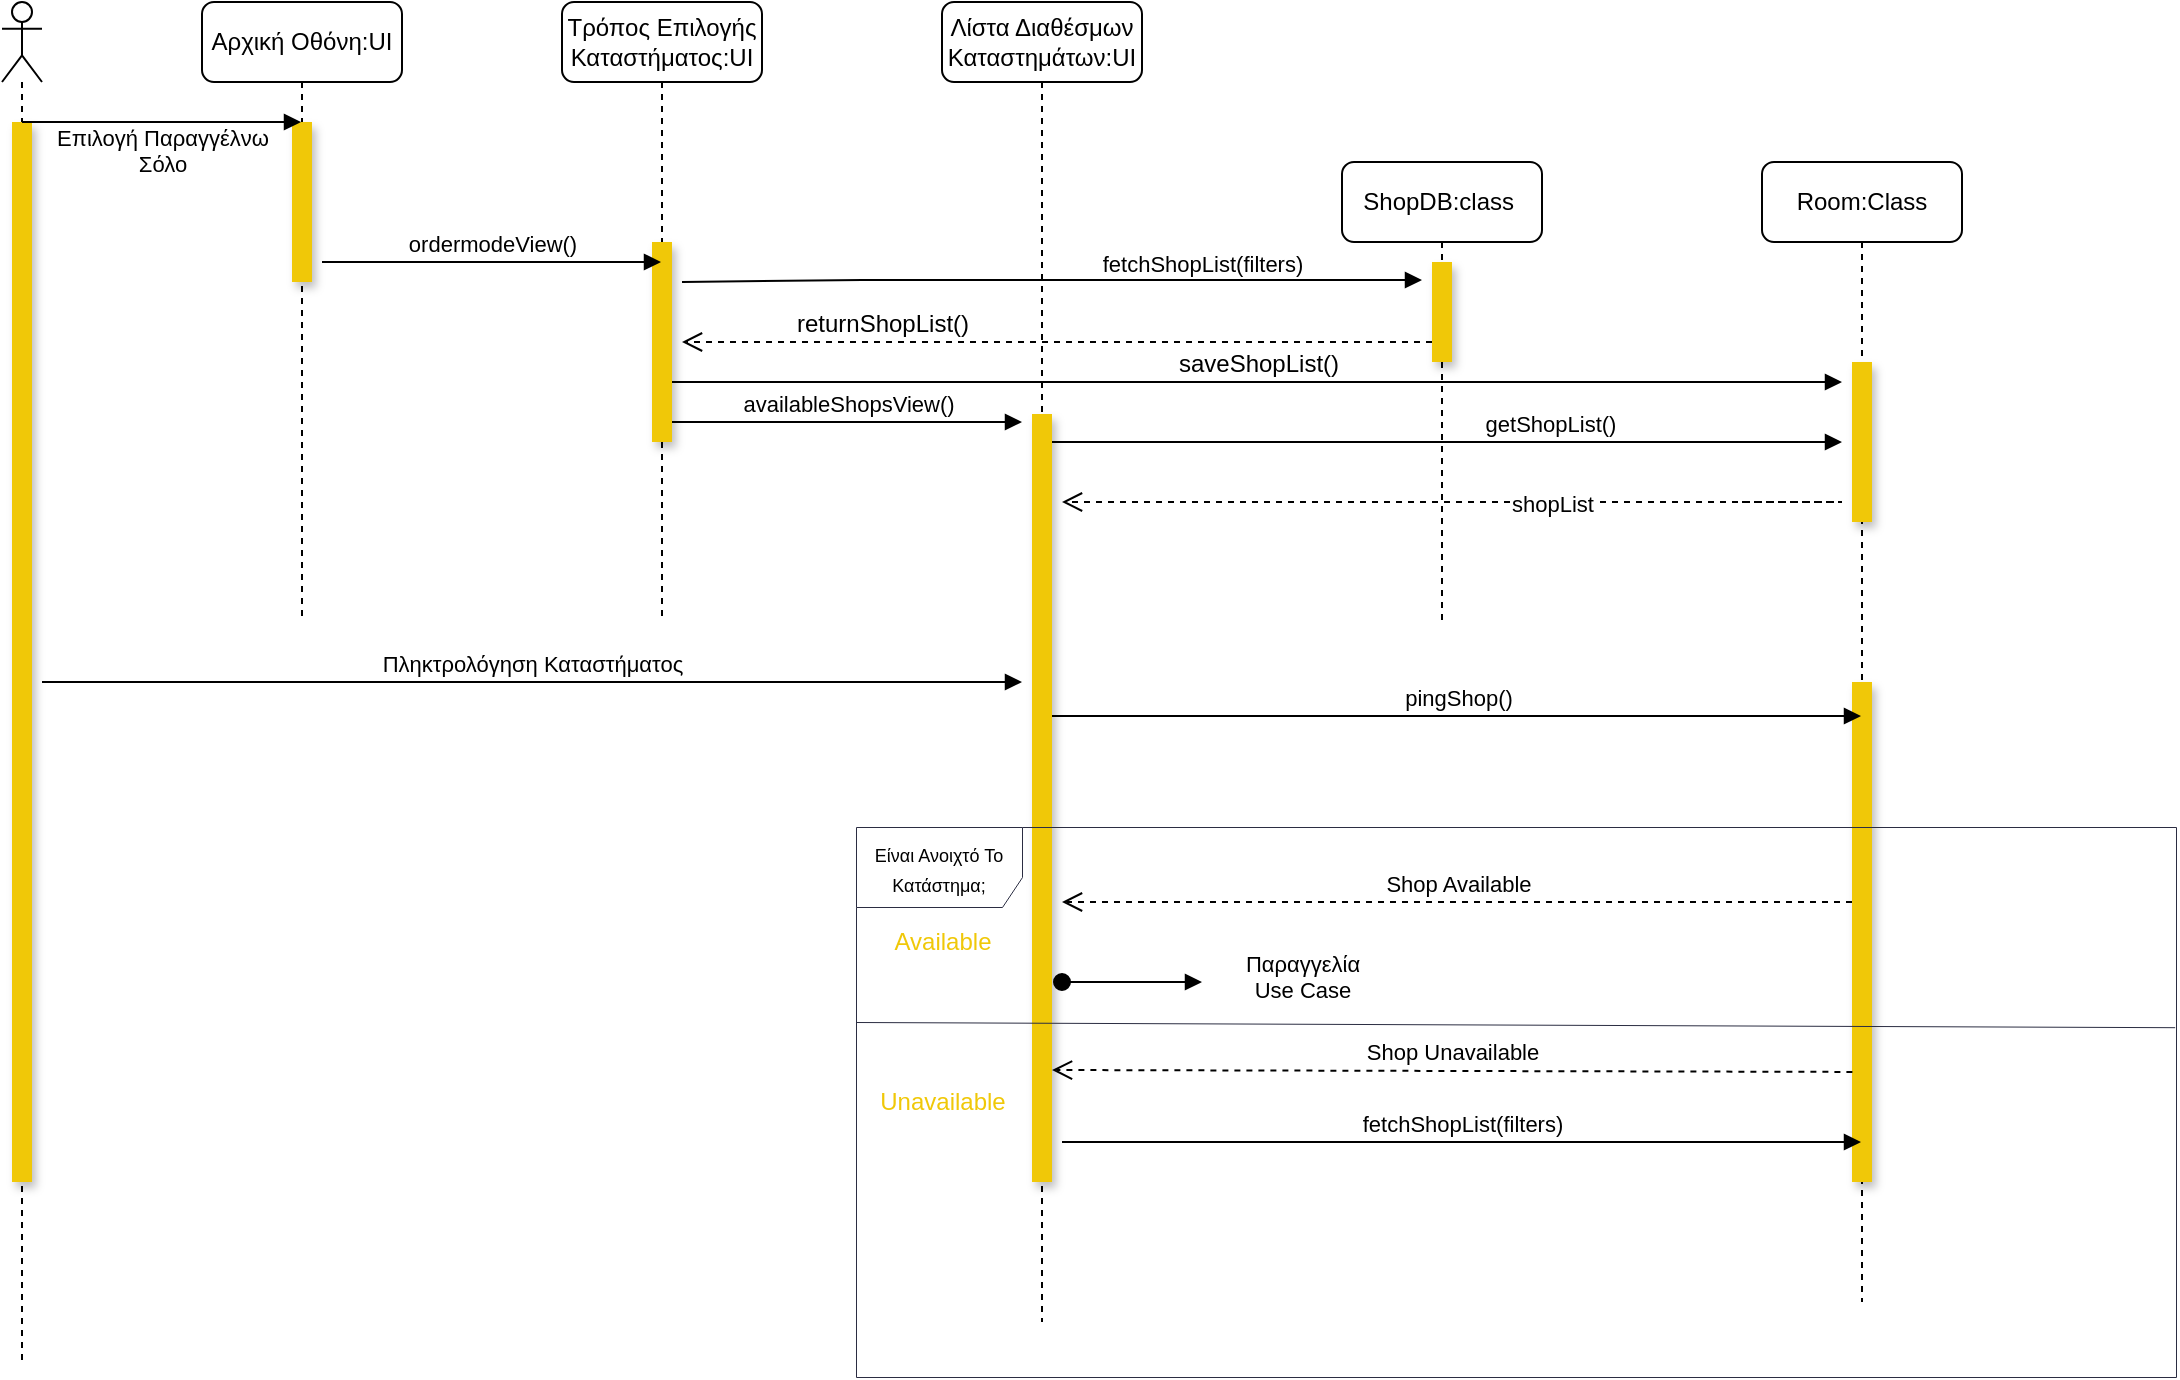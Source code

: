<mxfile version="19.0.0" type="device"><diagram id="0T6sqOFLT5lEFxWPPn0o" name="Page-1"><mxGraphModel dx="1038" dy="579" grid="1" gridSize="10" guides="1" tooltips="1" connect="1" arrows="1" fold="1" page="1" pageScale="1" pageWidth="1654" pageHeight="1169" math="0" shadow="0"><root><mxCell id="0"/><mxCell id="1" parent="0"/><mxCell id="lX3pRINOpExS2PEqY4n3-2" value="Αρχική Οθόνη:UI" style="shape=umlLifeline;perimeter=lifelinePerimeter;whiteSpace=wrap;html=1;container=1;collapsible=0;recursiveResize=0;outlineConnect=0;rounded=1;" parent="1" vertex="1"><mxGeometry x="170" y="50" width="100" height="310" as="geometry"/></mxCell><mxCell id="lX3pRINOpExS2PEqY4n3-9" value="" style="html=1;points=[];perimeter=orthogonalPerimeter;rounded=0;shadow=1;fillColor=#F0C808;strokeColor=none;" parent="lX3pRINOpExS2PEqY4n3-2" vertex="1"><mxGeometry x="45" y="60" width="10" height="80" as="geometry"/></mxCell><mxCell id="lX3pRINOpExS2PEqY4n3-3" value="Τρόπος Επιλογής Καταστήματος:UI" style="shape=umlLifeline;perimeter=lifelinePerimeter;whiteSpace=wrap;html=1;container=1;collapsible=0;recursiveResize=0;outlineConnect=0;rounded=1;" parent="1" vertex="1"><mxGeometry x="350" y="50" width="100" height="310" as="geometry"/></mxCell><mxCell id="VzVvE03GX5xlb7CkLcJw-18" value="saveShopList()" style="html=1;verticalAlign=bottom;endArrow=block;rounded=0;fontSize=12;fontColor=#000000;" parent="lX3pRINOpExS2PEqY4n3-3" edge="1"><mxGeometry width="80" relative="1" as="geometry"><mxPoint x="55" y="190" as="sourcePoint"/><mxPoint x="640" y="190" as="targetPoint"/></mxGeometry></mxCell><mxCell id="lX3pRINOpExS2PEqY4n3-11" value="" style="html=1;points=[];perimeter=orthogonalPerimeter;rounded=0;shadow=1;fillColor=#F0C808;strokeColor=none;" parent="lX3pRINOpExS2PEqY4n3-3" vertex="1"><mxGeometry x="45" y="120" width="10" height="100" as="geometry"/></mxCell><mxCell id="lX3pRINOpExS2PEqY4n3-14" value="availableShopsView()" style="html=1;verticalAlign=bottom;endArrow=block;rounded=0;" parent="lX3pRINOpExS2PEqY4n3-3" edge="1"><mxGeometry width="80" relative="1" as="geometry"><mxPoint x="55" y="210" as="sourcePoint"/><mxPoint x="230" y="210" as="targetPoint"/></mxGeometry></mxCell><mxCell id="lX3pRINOpExS2PEqY4n3-4" value="Room:Class" style="shape=umlLifeline;perimeter=lifelinePerimeter;whiteSpace=wrap;html=1;container=1;collapsible=0;recursiveResize=0;outlineConnect=0;rounded=1;" parent="1" vertex="1"><mxGeometry x="950" y="130" width="100" height="570" as="geometry"/></mxCell><mxCell id="VzVvE03GX5xlb7CkLcJw-5" value="" style="html=1;points=[];perimeter=orthogonalPerimeter;fillColor=#F0C808;shadow=1;strokeColor=none;" parent="lX3pRINOpExS2PEqY4n3-4" vertex="1"><mxGeometry x="45" y="260" width="10" height="250" as="geometry"/></mxCell><mxCell id="VzVvE03GX5xlb7CkLcJw-9" value="Shop Available" style="html=1;verticalAlign=bottom;endArrow=open;dashed=1;endSize=8;rounded=0;" parent="lX3pRINOpExS2PEqY4n3-4" edge="1"><mxGeometry relative="1" as="geometry"><mxPoint x="45" y="370" as="sourcePoint"/><mxPoint x="-350" y="370" as="targetPoint"/></mxGeometry></mxCell><mxCell id="VzVvE03GX5xlb7CkLcJw-19" value="" style="html=1;points=[];perimeter=orthogonalPerimeter;shadow=1;fontSize=12;fontColor=#000000;fillColor=#F0C808;strokeColor=none;" parent="lX3pRINOpExS2PEqY4n3-4" vertex="1"><mxGeometry x="45" y="100" width="10" height="80" as="geometry"/></mxCell><mxCell id="lX3pRINOpExS2PEqY4n3-5" value="ShopDB:class&amp;nbsp;" style="shape=umlLifeline;perimeter=lifelinePerimeter;whiteSpace=wrap;html=1;container=1;collapsible=0;recursiveResize=0;outlineConnect=0;rounded=1;" parent="1" vertex="1"><mxGeometry x="740" y="130" width="100" height="230" as="geometry"/></mxCell><mxCell id="VzVvE03GX5xlb7CkLcJw-17" value="&lt;font color=&quot;#000000&quot;&gt;returnShopList()&lt;/font&gt;" style="html=1;verticalAlign=bottom;endArrow=open;dashed=1;endSize=8;rounded=0;fontSize=12;fontColor=#F0C808;" parent="lX3pRINOpExS2PEqY4n3-5" edge="1"><mxGeometry x="0.467" relative="1" as="geometry"><mxPoint x="45" y="90" as="sourcePoint"/><mxPoint x="-330" y="90" as="targetPoint"/><mxPoint as="offset"/></mxGeometry></mxCell><mxCell id="VzVvE03GX5xlb7CkLcJw-1" value="" style="html=1;points=[];perimeter=orthogonalPerimeter;fillColor=#F0C808;shadow=1;strokeColor=none;" parent="lX3pRINOpExS2PEqY4n3-5" vertex="1"><mxGeometry x="45" y="50" width="10" height="50" as="geometry"/></mxCell><mxCell id="lX3pRINOpExS2PEqY4n3-6" value="Λίστα Διαθέσμων Καταστημάτων:UI" style="shape=umlLifeline;perimeter=lifelinePerimeter;whiteSpace=wrap;html=1;container=1;collapsible=0;recursiveResize=0;outlineConnect=0;rounded=1;" parent="1" vertex="1"><mxGeometry x="540" y="50" width="100" height="660" as="geometry"/></mxCell><mxCell id="VzVvE03GX5xlb7CkLcJw-4" value="getShopList()" style="html=1;verticalAlign=bottom;endArrow=block;rounded=0;" parent="lX3pRINOpExS2PEqY4n3-6" edge="1"><mxGeometry x="0.261" width="80" relative="1" as="geometry"><mxPoint x="55" y="220" as="sourcePoint"/><mxPoint x="450" y="220" as="targetPoint"/><mxPoint as="offset"/></mxGeometry></mxCell><mxCell id="lX3pRINOpExS2PEqY4n3-13" value="" style="html=1;points=[];perimeter=orthogonalPerimeter;rounded=0;shadow=1;fillColor=#F0C808;strokeColor=none;" parent="lX3pRINOpExS2PEqY4n3-6" vertex="1"><mxGeometry x="45" y="206" width="10" height="384" as="geometry"/></mxCell><mxCell id="VzVvE03GX5xlb7CkLcJw-8" value="pingShop()" style="html=1;verticalAlign=bottom;endArrow=block;rounded=0;" parent="lX3pRINOpExS2PEqY4n3-6" edge="1"><mxGeometry width="80" relative="1" as="geometry"><mxPoint x="55" y="357" as="sourcePoint"/><mxPoint x="459.5" y="357" as="targetPoint"/></mxGeometry></mxCell><mxCell id="VzVvE03GX5xlb7CkLcJw-11" value="Shop Unavailable" style="html=1;verticalAlign=bottom;endArrow=open;dashed=1;endSize=8;rounded=0;entryX=0.98;entryY=0.708;entryDx=0;entryDy=0;entryPerimeter=0;" parent="lX3pRINOpExS2PEqY4n3-6" edge="1"><mxGeometry relative="1" as="geometry"><mxPoint x="455.2" y="534.96" as="sourcePoint"/><mxPoint x="55" y="534" as="targetPoint"/></mxGeometry></mxCell><mxCell id="VzVvE03GX5xlb7CkLcJw-12" value="fetchShopList(filters)" style="html=1;verticalAlign=bottom;endArrow=block;rounded=0;" parent="lX3pRINOpExS2PEqY4n3-6" target="lX3pRINOpExS2PEqY4n3-4" edge="1"><mxGeometry width="80" relative="1" as="geometry"><mxPoint x="60" y="570" as="sourcePoint"/><mxPoint x="140" y="570" as="targetPoint"/></mxGeometry></mxCell><mxCell id="lX3pRINOpExS2PEqY4n3-7" value="" style="shape=umlLifeline;participant=umlActor;perimeter=lifelinePerimeter;whiteSpace=wrap;html=1;container=1;collapsible=0;recursiveResize=0;verticalAlign=top;spacingTop=36;outlineConnect=0;rounded=1;" parent="1" vertex="1"><mxGeometry x="70" y="50" width="20" height="680" as="geometry"/></mxCell><mxCell id="lX3pRINOpExS2PEqY4n3-8" value="" style="html=1;points=[];perimeter=orthogonalPerimeter;rounded=0;fillColor=#F0C808;strokeColor=none;shadow=1;" parent="lX3pRINOpExS2PEqY4n3-7" vertex="1"><mxGeometry x="5" y="60" width="10" height="530" as="geometry"/></mxCell><mxCell id="lX3pRINOpExS2PEqY4n3-10" value="Επιλογή Παραγγέλνω&lt;br&gt;Σόλο" style="html=1;verticalAlign=bottom;endArrow=block;rounded=0;" parent="1" target="lX3pRINOpExS2PEqY4n3-2" edge="1"><mxGeometry x="0.004" y="-30" width="80" relative="1" as="geometry"><mxPoint x="80" y="110" as="sourcePoint"/><mxPoint x="160" y="110" as="targetPoint"/><mxPoint as="offset"/></mxGeometry></mxCell><mxCell id="lX3pRINOpExS2PEqY4n3-12" value="ordermodeView()" style="html=1;verticalAlign=bottom;endArrow=block;rounded=0;" parent="1" target="lX3pRINOpExS2PEqY4n3-3" edge="1"><mxGeometry width="80" relative="1" as="geometry"><mxPoint x="230" y="180" as="sourcePoint"/><mxPoint x="300" y="180" as="targetPoint"/></mxGeometry></mxCell><mxCell id="lX3pRINOpExS2PEqY4n3-15" value="Πληκτρολόγηση Καταστήματος" style="html=1;verticalAlign=bottom;endArrow=block;rounded=0;" parent="1" edge="1"><mxGeometry width="80" relative="1" as="geometry"><mxPoint x="90" y="390" as="sourcePoint"/><mxPoint x="580" y="390" as="targetPoint"/></mxGeometry></mxCell><mxCell id="VzVvE03GX5xlb7CkLcJw-2" value="fetchShopList(filters)" style="html=1;verticalAlign=bottom;endArrow=block;rounded=0;" parent="1" edge="1"><mxGeometry x="0.405" y="-1" width="80" relative="1" as="geometry"><mxPoint x="410" y="190" as="sourcePoint"/><mxPoint x="780" y="189" as="targetPoint"/><Array as="points"><mxPoint x="500" y="189"/></Array><mxPoint as="offset"/></mxGeometry></mxCell><mxCell id="VzVvE03GX5xlb7CkLcJw-7" value="shopList" style="html=1;verticalAlign=bottom;endArrow=open;dashed=1;endSize=8;rounded=0;" parent="1" edge="1"><mxGeometry x="-0.112" y="10" relative="1" as="geometry"><mxPoint x="940" y="300" as="sourcePoint"/><mxPoint x="600" y="300" as="targetPoint"/><Array as="points"><mxPoint x="990" y="300"/></Array><mxPoint as="offset"/></mxGeometry></mxCell><mxCell id="VzVvE03GX5xlb7CkLcJw-10" value="Παραγγελία&lt;br&gt;Use Case" style="html=1;verticalAlign=bottom;startArrow=oval;startFill=1;endArrow=block;startSize=8;rounded=0;" parent="1" edge="1"><mxGeometry x="1" y="-52" width="60" relative="1" as="geometry"><mxPoint x="600" y="540" as="sourcePoint"/><mxPoint x="670" y="540" as="targetPoint"/><mxPoint x="50" y="-39" as="offset"/></mxGeometry></mxCell><mxCell id="VzVvE03GX5xlb7CkLcJw-14" value="&lt;font color=&quot;#f0c808&quot; style=&quot;font-size: 12px;&quot;&gt;Available&lt;/font&gt;" style="text;html=1;align=center;verticalAlign=middle;resizable=0;points=[];autosize=1;strokeColor=none;fillColor=none;fontSize=7;" parent="1" vertex="1"><mxGeometry x="510" y="510" width="60" height="20" as="geometry"/></mxCell><mxCell id="VzVvE03GX5xlb7CkLcJw-16" value="Unavailable" style="text;html=1;align=center;verticalAlign=middle;resizable=0;points=[];autosize=1;strokeColor=none;fillColor=none;fontSize=12;fontColor=#F0C808;" parent="1" vertex="1"><mxGeometry x="500" y="590" width="80" height="20" as="geometry"/></mxCell><mxCell id="VzVvE03GX5xlb7CkLcJw-22" value="" style="endArrow=none;html=1;rounded=0;fontSize=12;fontColor=#000000;entryX=0.999;entryY=0.364;entryDx=0;entryDy=0;entryPerimeter=0;strokeWidth=0.5;strokeColor=#2B2D42;" parent="1" target="VzVvE03GX5xlb7CkLcJw-13" edge="1"><mxGeometry width="50" height="50" relative="1" as="geometry"><mxPoint x="497" y="560" as="sourcePoint"/><mxPoint x="547" y="510" as="targetPoint"/></mxGeometry></mxCell><mxCell id="VzVvE03GX5xlb7CkLcJw-13" value="&lt;font style=&quot;font-size: 9px;&quot;&gt;Είναι Ανοιχτό Το Κατάστημα;&lt;/font&gt;" style="shape=umlFrame;whiteSpace=wrap;html=1;shadow=0;fillColor=#FFFFFF;width=83;height=40;strokeWidth=0.5;strokeColor=#2B2D42;" parent="1" vertex="1"><mxGeometry x="497" y="462.5" width="660" height="275" as="geometry"/></mxCell></root></mxGraphModel></diagram></mxfile>